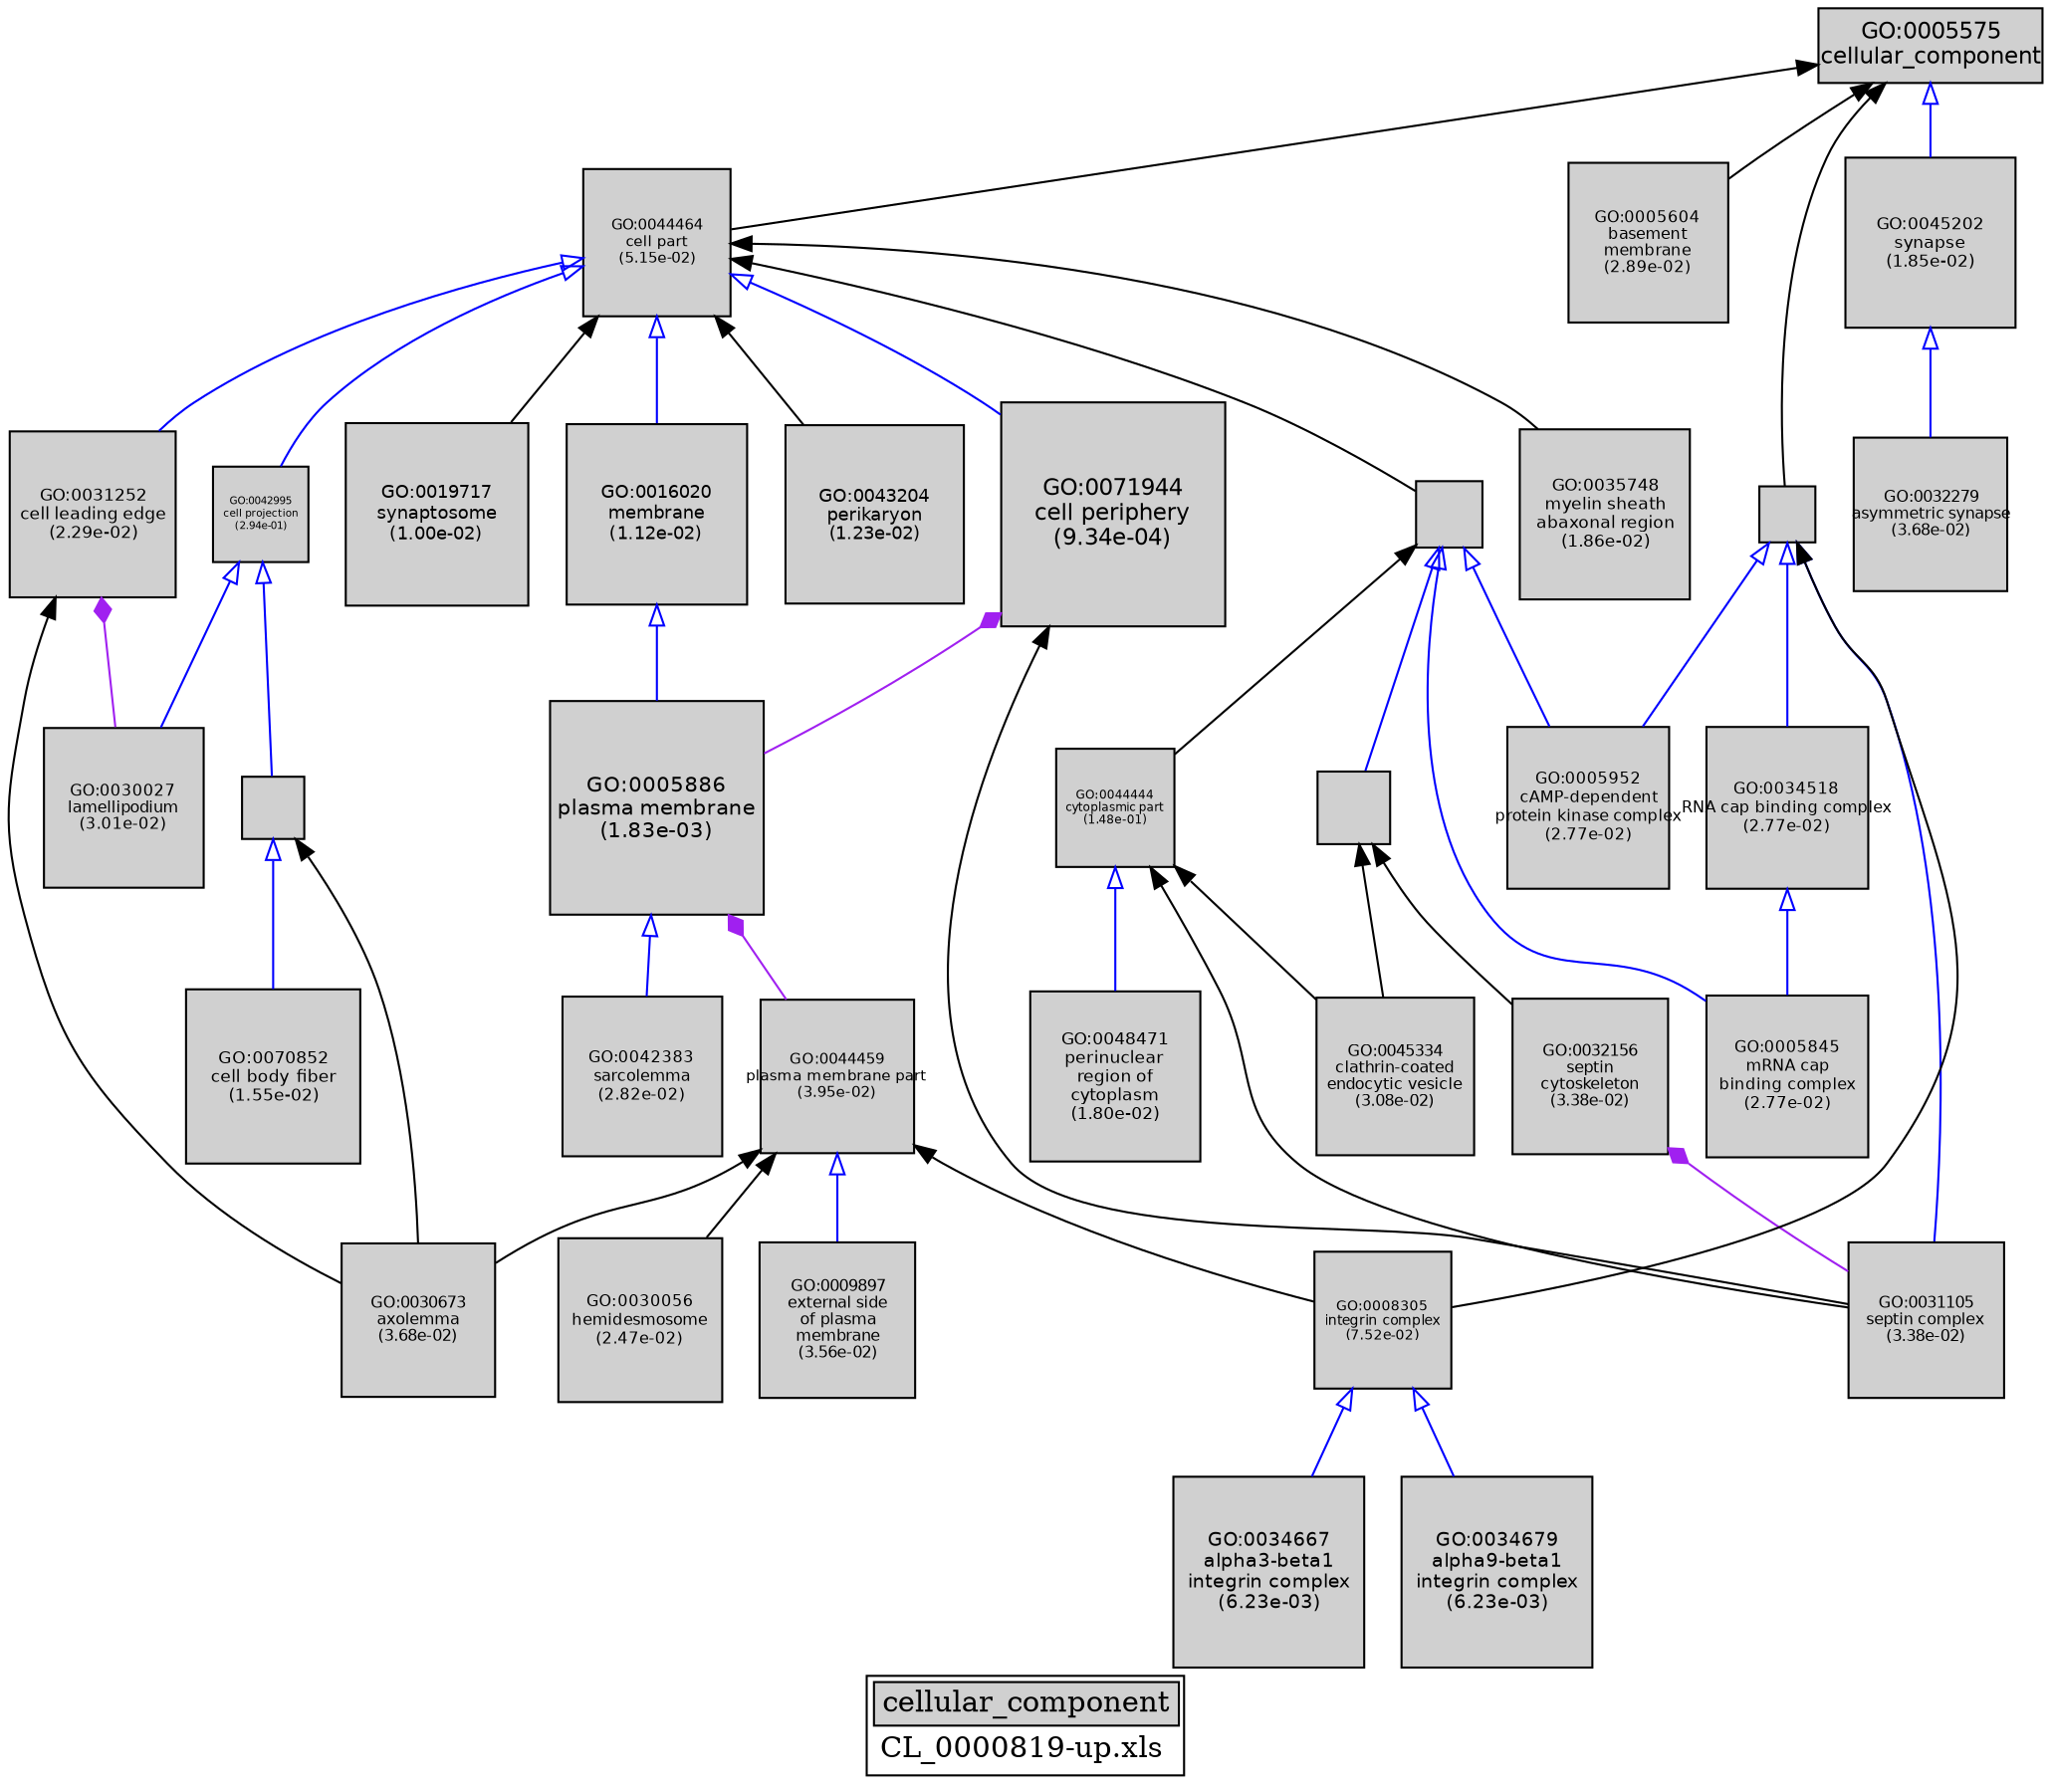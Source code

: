 digraph "cellular_component" {
graph [ bgcolor = "#FFFFFF", label = <<TABLE COLOR="black" BGCOLOR="white"><TR><TD COLSPAN="2" BGCOLOR="#D0D0D0"><FONT COLOR="black">cellular_component</FONT></TD></TR><TR><TD BORDER="0">CL_0000819-up.xls</TD></TR></TABLE>> ];
node [ fontname = "Helvetica" ];

subgraph "nodes" {

node [ style = "filled", fixedsize = "true", width = 1, shape = "box", fontsize = 9, fillcolor = "#D0D0D0", fontcolor = "black", color = "black" ];

"GO:0005952" [ URL = "#GO:0005952", label = <<TABLE BORDER="0"><TR><TD>GO:0005952<BR/>cAMP-dependent<BR/>protein kinase complex<BR/>(2.77e-02)</TD></TR></TABLE>>, width = 1.07764355898, shape = "box", fontsize = 7.75903362463, height = 1.07764355898 ];
"GO:0043204" [ URL = "#GO:0043204", label = <<TABLE BORDER="0"><TR><TD>GO:0043204<BR/>perikaryon<BR/>(1.23e-02)</TD></TR></TABLE>>, width = 1.19260416793, shape = "box", fontsize = 8.5867500091, height = 1.19260416793 ];
"GO:0034518" [ URL = "#GO:0034518", label = <<TABLE BORDER="0"><TR><TD>GO:0034518<BR/>RNA cap binding complex<BR/>(2.77e-02)</TD></TR></TABLE>>, width = 1.07764355898, shape = "box", fontsize = 7.75903362463, height = 1.07764355898 ];
"GO:0030027" [ URL = "#GO:0030027", label = <<TABLE BORDER="0"><TR><TD>GO:0030027<BR/>lamellipodium<BR/>(3.01e-02)</TD></TR></TABLE>>, width = 1.06517294299, shape = "box", fontsize = 7.66924518951, height = 1.06517294299 ];
"GO:0031252" [ URL = "#GO:0031252", label = <<TABLE BORDER="0"><TR><TD>GO:0031252<BR/>cell leading edge<BR/>(2.29e-02)</TD></TR></TABLE>>, width = 1.10606889571, shape = "box", fontsize = 7.96369604911, height = 1.10606889571 ];
"GO:0005845" [ URL = "#GO:0005845", label = <<TABLE BORDER="0"><TR><TD>GO:0005845<BR/>mRNA cap<BR/>binding complex<BR/>(2.77e-02)</TD></TR></TABLE>>, width = 1.07764355898, shape = "box", fontsize = 7.75903362463, height = 1.07764355898 ];
"GO:0042995" [ URL = "#GO:0042995", label = <<TABLE BORDER="0"><TR><TD>GO:0042995<BR/>cell projection<BR/>(2.94e-01)</TD></TR></TABLE>>, width = 0.634479064185, shape = "box", fontsize = 5.0, height = 0.634479064185 ];
"GO:0034667" [ URL = "#GO:0034667", label = <<TABLE BORDER="0"><TR><TD>GO:0034667<BR/>alpha3-beta1<BR/>integrin complex<BR/>(6.23e-03)</TD></TR></TABLE>>, width = 1.28096283941, shape = "box", fontsize = 9.22293244374, height = 1.28096283941 ];
"GO:0031105" [ URL = "#GO:0031105", label = <<TABLE BORDER="0"><TR><TD>GO:0031105<BR/>septin complex<BR/>(3.38e-02)</TD></TR></TABLE>>, width = 1.04778605013, shape = "box", fontsize = 7.54405956095, height = 1.04778605013 ];
"GO:0044464" [ URL = "#GO:0044464", label = <<TABLE BORDER="0"><TR><TD>GO:0044464<BR/>cell part<BR/>(5.15e-02)</TD></TR></TABLE>>, width = 0.981029826931, shape = "box", fontsize = 7.0634147539, height = 0.981029826931 ];
"GO:0030056" [ URL = "#GO:0030056", label = <<TABLE BORDER="0"><TR><TD>GO:0030056<BR/>hemidesmosome<BR/>(2.47e-02)</TD></TR></TABLE>>, width = 1.09482784972, shape = "box", fontsize = 7.882760518, height = 1.09482784972 ];
"GO:0035748" [ URL = "#GO:0035748", label = <<TABLE BORDER="0"><TR><TD>GO:0035748<BR/>myelin sheath<BR/>abaxonal region<BR/>(1.86e-02)</TD></TR></TABLE>>, width = 1.1358024939, shape = "box", fontsize = 8.17777795609, height = 1.1358024939 ];
"GO:0043005" [ URL = "#GO:0043005", label = "", width = 0.42128940556, shape = "box", height = 0.42128940556 ];
"GO:0005886" [ URL = "#GO:0005886", label = <<TABLE BORDER="0"><TR><TD>GO:0005886<BR/>plasma membrane<BR/>(1.83e-03)</TD></TR></TABLE>>, width = 1.42620878153, shape = "box", fontsize = 10.268703227, height = 1.42620878153 ];
"GO:0005604" [ URL = "#GO:0005604", label = <<TABLE BORDER="0"><TR><TD>GO:0005604<BR/>basement<BR/>membrane<BR/>(2.89e-02)</TD></TR></TABLE>>, width = 1.07161407225, shape = "box", fontsize = 7.71562132019, height = 1.07161407225 ];
"GO:0044459" [ URL = "#GO:0044459", label = <<TABLE BORDER="0"><TR><TD>GO:0044459<BR/>plasma membrane part<BR/>(3.95e-02)</TD></TR></TABLE>>, width = 1.02352158745, shape = "box", fontsize = 7.36935542965, height = 1.02352158745 ];
"GO:0032156" [ URL = "#GO:0032156", label = <<TABLE BORDER="0"><TR><TD>GO:0032156<BR/>septin<BR/>cytoskeleton<BR/>(3.38e-02)</TD></TR></TABLE>>, width = 1.04778605013, shape = "box", fontsize = 7.54405956095, height = 1.04778605013 ];
"GO:0043229" [ URL = "#GO:0043229", label = "", width = 0.48879525939, shape = "box", height = 0.48879525939 ];
"GO:0070852" [ URL = "#GO:0070852", label = <<TABLE BORDER="0"><TR><TD>GO:0070852<BR/>cell body fiber<BR/>(1.55e-02)</TD></TR></TABLE>>, width = 1.16107849163, shape = "box", fontsize = 8.35976513971, height = 1.16107849163 ];
"GO:0044444" [ URL = "#GO:0044444", label = <<TABLE BORDER="0"><TR><TD>GO:0044444<BR/>cytoplasmic part<BR/>(1.48e-01)</TD></TR></TABLE>>, width = 0.789709413624, shape = "box", fontsize = 5.68590777809, height = 0.789709413624 ];
"GO:0032279" [ URL = "#GO:0032279", label = <<TABLE BORDER="0"><TR><TD>GO:0032279<BR/>asymmetric synapse<BR/>(3.68e-02)</TD></TR></TABLE>>, width = 1.03460319321, shape = "box", fontsize = 7.44914299111, height = 1.03460319321 ];
"GO:0048471" [ URL = "#GO:0048471", label = <<TABLE BORDER="0"><TR><TD>GO:0048471<BR/>perinuclear<BR/>region of<BR/>cytoplasm<BR/>(1.80e-02)</TD></TR></TABLE>>, width = 1.1401896829, shape = "box", fontsize = 8.20936571688, height = 1.1401896829 ];
"GO:0043234" [ URL = "#GO:0043234", label = "", width = 0.377669759603, shape = "box", height = 0.377669759603 ];
"GO:0042383" [ URL = "#GO:0042383", label = <<TABLE BORDER="0"><TR><TD>GO:0042383<BR/>sarcolemma<BR/>(2.82e-02)</TD></TR></TABLE>>, width = 1.07488235063, shape = "box", fontsize = 7.73915292451, height = 1.07488235063 ];
"GO:0045202" [ URL = "#GO:0045202", label = <<TABLE BORDER="0"><TR><TD>GO:0045202<BR/>synapse<BR/>(1.85e-02)</TD></TR></TABLE>>, width = 1.13663092936, shape = "box", fontsize = 8.18374269137, height = 1.13663092936 ];
"GO:0009897" [ URL = "#GO:0009897", label = <<TABLE BORDER="0"><TR><TD>GO:0009897<BR/>external side<BR/>of plasma<BR/>membrane<BR/>(3.56e-02)</TD></TR></TABLE>>, width = 1.03960854339, shape = "box", fontsize = 7.48518151243, height = 1.03960854339 ];
"GO:0016020" [ URL = "#GO:0016020", label = <<TABLE BORDER="0"><TR><TD>GO:0016020<BR/>membrane<BR/>(1.12e-02)</TD></TR></TABLE>>, width = 1.20475914895, shape = "box", fontsize = 8.67426587247, height = 1.20475914895 ];
"GO:0005575" [ URL = "#GO:0005575", label = <<TABLE BORDER="0"><TR><TD>GO:0005575<BR/>cellular_component</TD></TR></TABLE>>, width = 1.5, shape = "box", fontsize = 10.8 ];
"GO:0030673" [ URL = "#GO:0030673", label = <<TABLE BORDER="0"><TR><TD>GO:0030673<BR/>axolemma<BR/>(3.68e-02)</TD></TR></TABLE>>, width = 1.03460319321, shape = "box", fontsize = 7.44914299111, height = 1.03460319321 ];
"GO:0071944" [ URL = "#GO:0071944", label = <<TABLE BORDER="0"><TR><TD>GO:0071944<BR/>cell periphery<BR/>(9.34e-04)</TD></TR></TABLE>>, width = 1.5, shape = "box", fontsize = 10.8, height = 1.5 ];
"GO:0019717" [ URL = "#GO:0019717", label = <<TABLE BORDER="0"><TR><TD>GO:0019717<BR/>synaptosome<BR/>(1.00e-02)</TD></TR></TABLE>>, width = 1.21978448454, shape = "box", fontsize = 8.78244828869, height = 1.21978448454 ];
"GO:0045334" [ URL = "#GO:0045334", label = <<TABLE BORDER="0"><TR><TD>GO:0045334<BR/>clathrin-coated<BR/>endocytic vesicle<BR/>(3.08e-02)</TD></TR></TABLE>>, width = 1.06206030122, shape = "box", fontsize = 7.64683416875, height = 1.06206030122 ];
"GO:0034679" [ URL = "#GO:0034679", label = <<TABLE BORDER="0"><TR><TD>GO:0034679<BR/>alpha9-beta1<BR/>integrin complex<BR/>(6.23e-03)</TD></TR></TABLE>>, width = 1.28096283941, shape = "box", fontsize = 9.22293244374, height = 1.28096283941 ];
"GO:0008305" [ URL = "#GO:0008305", label = <<TABLE BORDER="0"><TR><TD>GO:0008305<BR/>integrin complex<BR/>(7.52e-02)</TD></TR></TABLE>>, width = 0.917087116754, shape = "box", fontsize = 6.60302724063, height = 0.917087116754 ];
"GO:0044424" [ URL = "#GO:0044424", label = "", width = 0.440054347782, shape = "box", height = 0.440054347782 ];
}
subgraph "edges" {


edge [ dir = "back", weight = 1 ];
subgraph "regulates" {


edge [ color = "cyan", arrowtail = "none" ];
subgraph "positive" {


edge [ color = "green", arrowtail = "vee" ];
}
subgraph "negative" {


edge [ color = "red", arrowtail = "tee" ];
}
}
subgraph "part_of" {


edge [ color = "purple", arrowtail = "diamond", weight = 2.5 ];
"GO:0032156" -> "GO:0031105";
"GO:0031252" -> "GO:0030027";
"GO:0005886" -> "GO:0044459";
"GO:0071944" -> "GO:0005886";
}
subgraph "is_a" {


edge [ color = "blue", arrowtail = "empty", weight = 5.0 ];
"GO:0008305" -> "GO:0034679";
"GO:0042995" -> "GO:0030027";
"GO:0016020" -> "GO:0005886";
"GO:0043234" -> "GO:0031105";
"GO:0042995" -> "GO:0043005";
"GO:0044464" -> "GO:0016020";
"GO:0044424" -> "GO:0005952";
"GO:0008305" -> "GO:0034667";
"GO:0044444" -> "GO:0048471";
"GO:0043234" -> "GO:0005952";
"GO:0044464" -> "GO:0071944";
"GO:0044464" -> "GO:0042995";
"GO:0005575" -> "GO:0045202";
"GO:0044464" -> "GO:0031252";
"GO:0044424" -> "GO:0043229";
"GO:0045202" -> "GO:0032279";
"GO:0044459" -> "GO:0009897";
"GO:0005886" -> "GO:0042383";
"GO:0034518" -> "GO:0005845";
"GO:0043234" -> "GO:0034518";
"GO:0044424" -> "GO:0005845";
"GO:0043005" -> "GO:0070852";
}
"GO:0044444" -> "GO:0031105";
"GO:0071944" -> "GO:0031105";
"GO:0044464" -> "GO:0019717";
"GO:0031252" -> "GO:0030673";
"GO:0044464" -> "GO:0044424";
"GO:0044459" -> "GO:0030056";
"GO:0044459" -> "GO:0030673";
"GO:0005575" -> "GO:0005604";
"GO:0044464" -> "GO:0043204";
"GO:0043234" -> "GO:0008305";
"GO:0044424" -> "GO:0044444";
"GO:0044464" -> "GO:0035748";
"GO:0043229" -> "GO:0032156";
"GO:0043005" -> "GO:0030673";
"GO:0043229" -> "GO:0045334";
"GO:0005575" -> "GO:0044464";
"GO:0044444" -> "GO:0045334";
"GO:0005575" -> "GO:0043234";
"GO:0044459" -> "GO:0008305";
}
}
